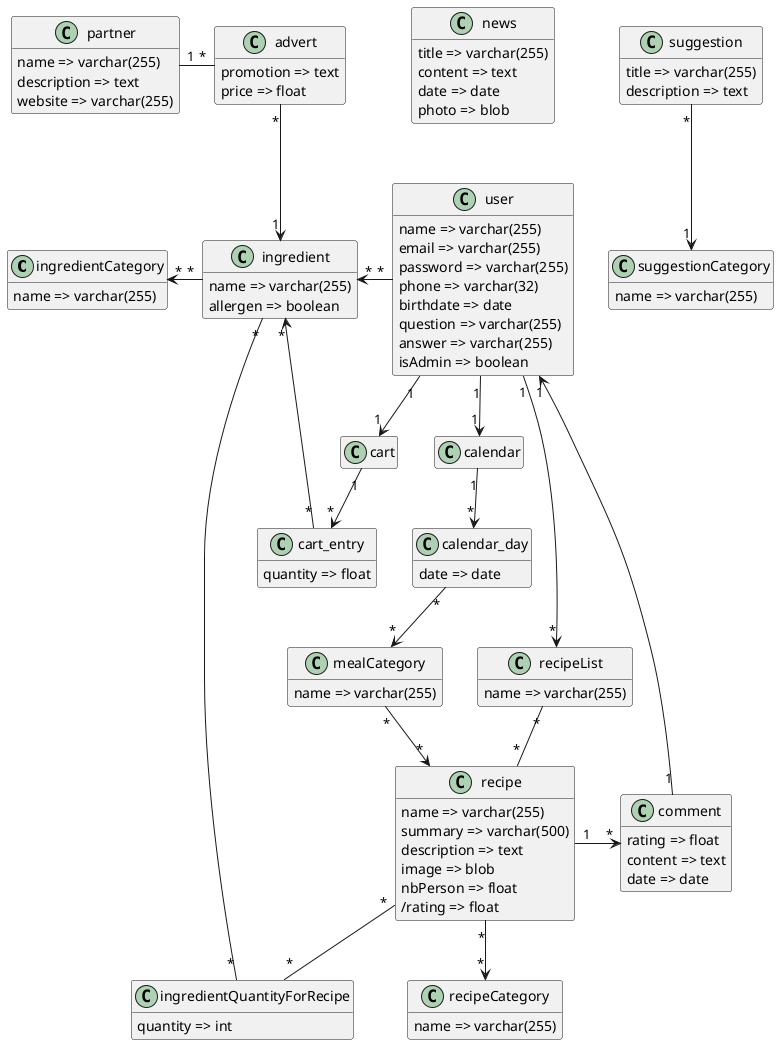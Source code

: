 @startuml model
hide empty members
' skinparam Linetype polyline

class ingredientCategory {
  {field} name => varchar(255)
}

class recipeCategory {
  {field} name => varchar(255)
}

class suggestionCategory {
  {field} name => varchar(255)
}

class mealCategory {
  {field} name => varchar(255)
}

class ingredient {
  {field} name => varchar(255)
  {field} allergen => boolean
}

class recipe {
  {field} name => varchar(255)
  {field} summary => varchar(500)
  {field} description => text
  {field} image => blob
  {field} nbPerson => float
  {field} /rating => float
}


class advert {
  {field} promotion => text
  {field} price => float
}

class suggestion {
  {field} title => varchar(255)
  {field} description => text
}


class comment {
  {field} rating => float
  {field} content => text
  {field} date => date
}

class calendar

class calendar_day {
  {field} date => date
}


class recipeList {
  {field} name => varchar(255)
}

class cart {
}

class cart_entry {
  quantity => float
}

class partner {
  {field} name => varchar(255)
  {field} description => text
  {field} website => varchar(255)
}

class news {
  {field} title => varchar(255)
  {field} content => text
  {field} date => date
  {field} photo => blob
}

class user {
  {field} name => varchar(255)
  {field} email => varchar(255)
  {field} password => varchar(255)
  {field} phone => varchar(32)
  {field} birthdate => date
  {field} question => varchar(255)
  {field} answer => varchar(255)
  {field} isAdmin => boolean
}

class ingredientQuantityForRecipe {
  {field} quantity => int
}

advert "*"                      -d-> "1" ingredient
advert "*"                      -l- "1" partner

calendar "1"                    --> "*" calendar_day
cart "1"                        --> "*" cart_entry
cart_entry "*"                  --> "*" ingredient
comment "1"                     --> "1" user

ingredientQuantityForRecipe "*" -- "*" ingredient

mealCategory "*"                --> "*" recipe

recipe  "1"                     -> "*" comment
recipe "*"                      -- "*" ingredientQuantityForRecipe
recipeList "*"                  -- "*" recipe

user "1"                        --> "1" calendar
user "1"                        --> "1" cart
user "*"                        -l-> "*" ingredient
user "1"                        --> "*" recipeList
user -[hidden]u- news

calendar_day "*"                --> "*" mealCategory
ingredient "*"                  -l-> "*" ingredientCategory
recipe "*"                      --> "*" recipeCategory
suggestion "*"                  --> "1" suggestionCategory
@enduml